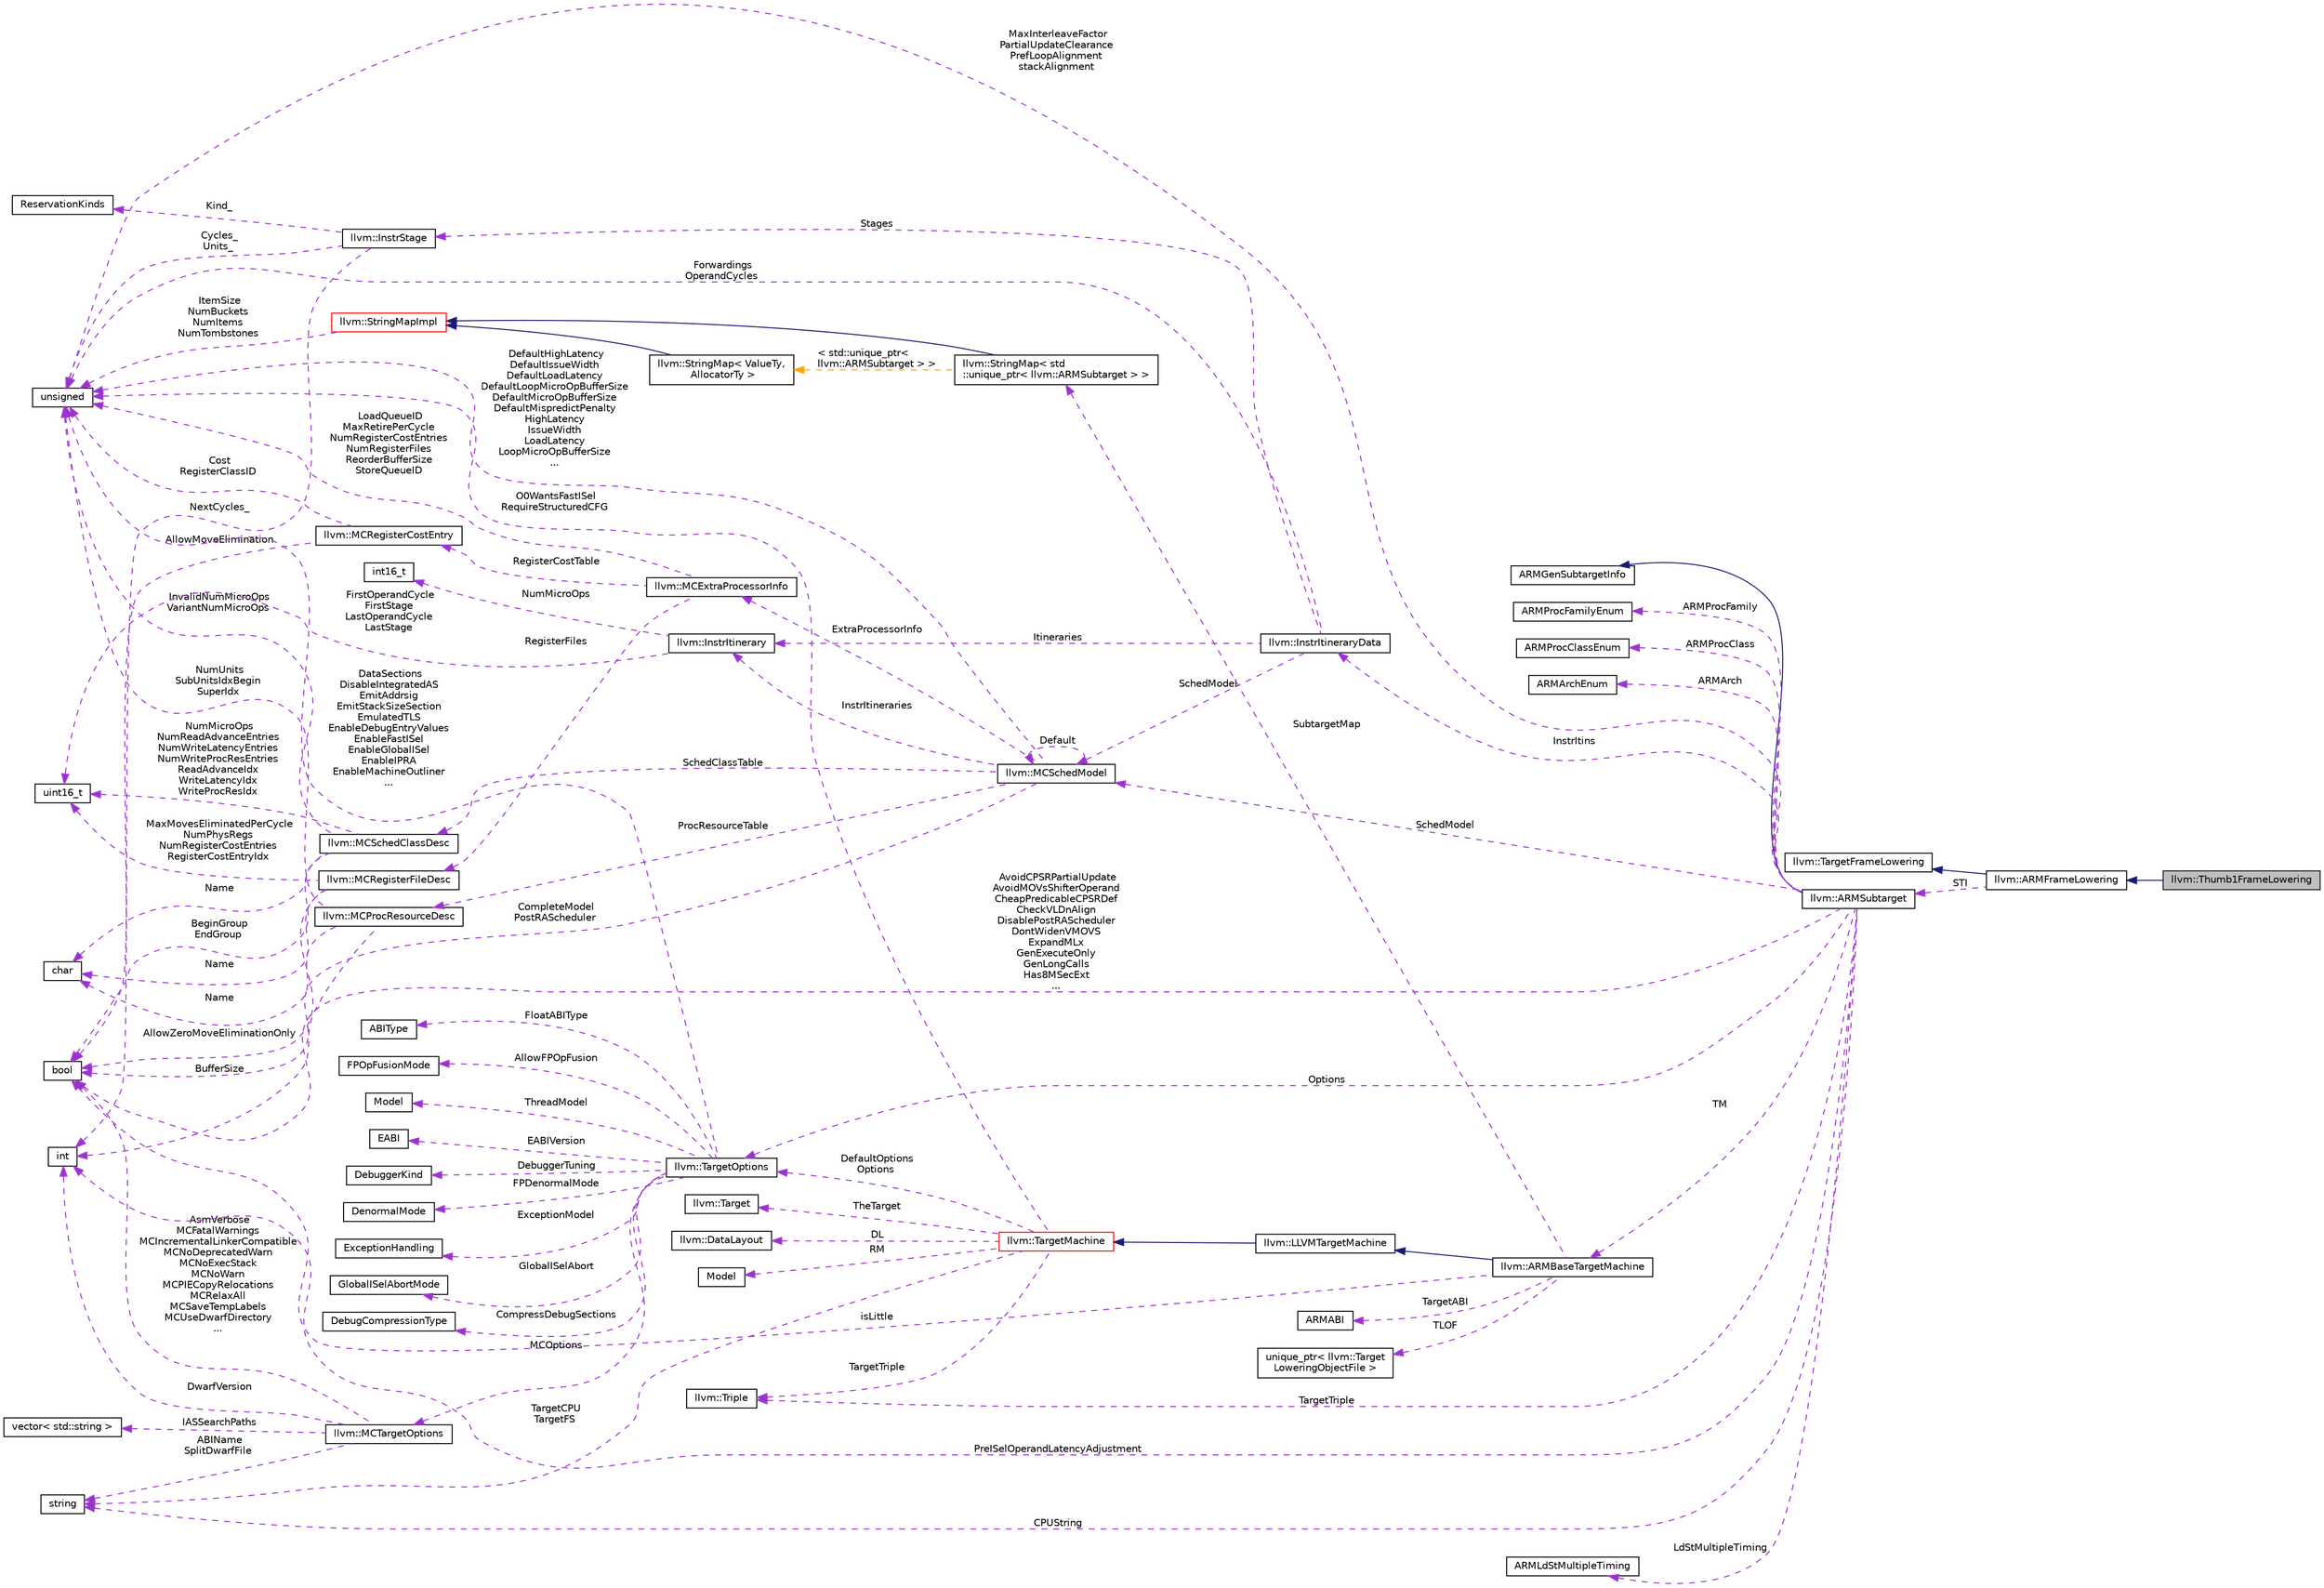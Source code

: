 digraph "llvm::Thumb1FrameLowering"
{
 // LATEX_PDF_SIZE
  bgcolor="transparent";
  edge [fontname="Helvetica",fontsize="10",labelfontname="Helvetica",labelfontsize="10"];
  node [fontname="Helvetica",fontsize="10",shape="box"];
  rankdir="LR";
  Node1 [label="llvm::Thumb1FrameLowering",height=0.2,width=0.4,color="black", fillcolor="grey75", style="filled", fontcolor="black",tooltip=" "];
  Node2 -> Node1 [dir="back",color="midnightblue",fontsize="10",style="solid",fontname="Helvetica"];
  Node2 [label="llvm::ARMFrameLowering",height=0.2,width=0.4,color="black",URL="$classllvm_1_1ARMFrameLowering.html",tooltip=" "];
  Node3 -> Node2 [dir="back",color="midnightblue",fontsize="10",style="solid",fontname="Helvetica"];
  Node3 [label="llvm::TargetFrameLowering",height=0.2,width=0.4,color="black",URL="$classllvm_1_1TargetFrameLowering.html",tooltip="Information about stack frame layout on the target."];
  Node4 -> Node2 [dir="back",color="darkorchid3",fontsize="10",style="dashed",label=" STI" ,fontname="Helvetica"];
  Node4 [label="llvm::ARMSubtarget",height=0.2,width=0.4,color="black",URL="$classllvm_1_1ARMSubtarget.html",tooltip=" "];
  Node5 -> Node4 [dir="back",color="midnightblue",fontsize="10",style="solid",fontname="Helvetica"];
  Node5 [label="ARMGenSubtargetInfo",height=0.2,width=0.4,color="black",URL="$classARMGenSubtargetInfo.html",tooltip=" "];
  Node6 -> Node4 [dir="back",color="darkorchid3",fontsize="10",style="dashed",label=" ARMProcFamily" ,fontname="Helvetica"];
  Node6 [label="ARMProcFamilyEnum",height=0.2,width=0.4,color="black",tooltip=" "];
  Node7 -> Node4 [dir="back",color="darkorchid3",fontsize="10",style="dashed",label=" ARMProcClass" ,fontname="Helvetica"];
  Node7 [label="ARMProcClassEnum",height=0.2,width=0.4,color="black",tooltip=" "];
  Node8 -> Node4 [dir="back",color="darkorchid3",fontsize="10",style="dashed",label=" ARMArch" ,fontname="Helvetica"];
  Node8 [label="ARMArchEnum",height=0.2,width=0.4,color="black",tooltip=" "];
  Node9 -> Node4 [dir="back",color="darkorchid3",fontsize="10",style="dashed",label=" AvoidCPSRPartialUpdate\nAvoidMOVsShifterOperand\nCheapPredicableCPSRDef\nCheckVLDnAlign\nDisablePostRAScheduler\nDontWidenVMOVS\nExpandMLx\nGenExecuteOnly\nGenLongCalls\nHas8MSecExt\n..." ,fontname="Helvetica"];
  Node9 [label="bool",height=0.2,width=0.4,color="black",URL="$classbool.html",tooltip=" "];
  Node10 -> Node4 [dir="back",color="darkorchid3",fontsize="10",style="dashed",label=" MaxInterleaveFactor\nPartialUpdateClearance\nPrefLoopAlignment\nstackAlignment" ,fontname="Helvetica"];
  Node10 [label="unsigned",height=0.2,width=0.4,color="black",URL="$classunsigned.html",tooltip=" "];
  Node11 -> Node4 [dir="back",color="darkorchid3",fontsize="10",style="dashed",label=" CPUString" ,fontname="Helvetica"];
  Node11 [label="string",height=0.2,width=0.4,color="black",tooltip=" "];
  Node12 -> Node4 [dir="back",color="darkorchid3",fontsize="10",style="dashed",label=" LdStMultipleTiming" ,fontname="Helvetica"];
  Node12 [label="ARMLdStMultipleTiming",height=0.2,width=0.4,color="black",tooltip=" "];
  Node13 -> Node4 [dir="back",color="darkorchid3",fontsize="10",style="dashed",label=" PreISelOperandLatencyAdjustment" ,fontname="Helvetica"];
  Node13 [label="int",height=0.2,width=0.4,color="black",tooltip=" "];
  Node14 -> Node4 [dir="back",color="darkorchid3",fontsize="10",style="dashed",label=" TargetTriple" ,fontname="Helvetica"];
  Node14 [label="llvm::Triple",height=0.2,width=0.4,color="black",URL="$classllvm_1_1Triple.html",tooltip="Triple - Helper class for working with autoconf configuration names."];
  Node15 -> Node4 [dir="back",color="darkorchid3",fontsize="10",style="dashed",label=" SchedModel" ,fontname="Helvetica"];
  Node15 [label="llvm::MCSchedModel",height=0.2,width=0.4,color="black",URL="$structllvm_1_1MCSchedModel.html",tooltip="Machine model for scheduling, bundling, and heuristics."];
  Node10 -> Node15 [dir="back",color="darkorchid3",fontsize="10",style="dashed",label=" DefaultHighLatency\nDefaultIssueWidth\nDefaultLoadLatency\nDefaultLoopMicroOpBufferSize\nDefaultMicroOpBufferSize\nDefaultMispredictPenalty\nHighLatency\nIssueWidth\nLoadLatency\nLoopMicroOpBufferSize\n..." ,fontname="Helvetica"];
  Node9 -> Node15 [dir="back",color="darkorchid3",fontsize="10",style="dashed",label=" CompleteModel\nPostRAScheduler" ,fontname="Helvetica"];
  Node16 -> Node15 [dir="back",color="darkorchid3",fontsize="10",style="dashed",label=" ProcResourceTable" ,fontname="Helvetica"];
  Node16 [label="llvm::MCProcResourceDesc",height=0.2,width=0.4,color="black",URL="$structllvm_1_1MCProcResourceDesc.html",tooltip="Define a kind of processor resource that will be modeled by the scheduler."];
  Node17 -> Node16 [dir="back",color="darkorchid3",fontsize="10",style="dashed",label=" Name" ,fontname="Helvetica"];
  Node17 [label="char",height=0.2,width=0.4,color="black",URL="$classchar.html",tooltip=" "];
  Node10 -> Node16 [dir="back",color="darkorchid3",fontsize="10",style="dashed",label=" NumUnits\nSubUnitsIdxBegin\nSuperIdx" ,fontname="Helvetica"];
  Node13 -> Node16 [dir="back",color="darkorchid3",fontsize="10",style="dashed",label=" BufferSize" ,fontname="Helvetica"];
  Node18 -> Node15 [dir="back",color="darkorchid3",fontsize="10",style="dashed",label=" SchedClassTable" ,fontname="Helvetica"];
  Node18 [label="llvm::MCSchedClassDesc",height=0.2,width=0.4,color="black",URL="$structllvm_1_1MCSchedClassDesc.html",tooltip="Summarize the scheduling resources required for an instruction of a particular scheduling class."];
  Node10 -> Node18 [dir="back",color="darkorchid3",fontsize="10",style="dashed",label=" InvalidNumMicroOps\nVariantNumMicroOps" ,fontname="Helvetica"];
  Node17 -> Node18 [dir="back",color="darkorchid3",fontsize="10",style="dashed",label=" Name" ,fontname="Helvetica"];
  Node19 -> Node18 [dir="back",color="darkorchid3",fontsize="10",style="dashed",label=" NumMicroOps\nNumReadAdvanceEntries\nNumWriteLatencyEntries\nNumWriteProcResEntries\nReadAdvanceIdx\nWriteLatencyIdx\nWriteProcResIdx" ,fontname="Helvetica"];
  Node19 [label="uint16_t",height=0.2,width=0.4,color="black",tooltip=" "];
  Node9 -> Node18 [dir="back",color="darkorchid3",fontsize="10",style="dashed",label=" BeginGroup\nEndGroup" ,fontname="Helvetica"];
  Node20 -> Node15 [dir="back",color="darkorchid3",fontsize="10",style="dashed",label=" InstrItineraries" ,fontname="Helvetica"];
  Node20 [label="llvm::InstrItinerary",height=0.2,width=0.4,color="black",URL="$structllvm_1_1InstrItinerary.html",tooltip="An itinerary represents the scheduling information for an instruction."];
  Node21 -> Node20 [dir="back",color="darkorchid3",fontsize="10",style="dashed",label=" NumMicroOps" ,fontname="Helvetica"];
  Node21 [label="int16_t",height=0.2,width=0.4,color="black",tooltip=" "];
  Node19 -> Node20 [dir="back",color="darkorchid3",fontsize="10",style="dashed",label=" FirstOperandCycle\nFirstStage\nLastOperandCycle\nLastStage" ,fontname="Helvetica"];
  Node22 -> Node15 [dir="back",color="darkorchid3",fontsize="10",style="dashed",label=" ExtraProcessorInfo" ,fontname="Helvetica"];
  Node22 [label="llvm::MCExtraProcessorInfo",height=0.2,width=0.4,color="black",URL="$structllvm_1_1MCExtraProcessorInfo.html",tooltip="Provide extra details about the machine processor."];
  Node10 -> Node22 [dir="back",color="darkorchid3",fontsize="10",style="dashed",label=" LoadQueueID\nMaxRetirePerCycle\nNumRegisterCostEntries\nNumRegisterFiles\nReorderBufferSize\nStoreQueueID" ,fontname="Helvetica"];
  Node23 -> Node22 [dir="back",color="darkorchid3",fontsize="10",style="dashed",label=" RegisterFiles" ,fontname="Helvetica"];
  Node23 [label="llvm::MCRegisterFileDesc",height=0.2,width=0.4,color="black",URL="$structllvm_1_1MCRegisterFileDesc.html",tooltip="A register file descriptor."];
  Node17 -> Node23 [dir="back",color="darkorchid3",fontsize="10",style="dashed",label=" Name" ,fontname="Helvetica"];
  Node19 -> Node23 [dir="back",color="darkorchid3",fontsize="10",style="dashed",label=" MaxMovesEliminatedPerCycle\nNumPhysRegs\nNumRegisterCostEntries\nRegisterCostEntryIdx" ,fontname="Helvetica"];
  Node9 -> Node23 [dir="back",color="darkorchid3",fontsize="10",style="dashed",label=" AllowZeroMoveEliminationOnly" ,fontname="Helvetica"];
  Node24 -> Node22 [dir="back",color="darkorchid3",fontsize="10",style="dashed",label=" RegisterCostTable" ,fontname="Helvetica"];
  Node24 [label="llvm::MCRegisterCostEntry",height=0.2,width=0.4,color="black",URL="$structllvm_1_1MCRegisterCostEntry.html",tooltip="Specify the cost of a register definition in terms of number of physical register allocated at regist..."];
  Node10 -> Node24 [dir="back",color="darkorchid3",fontsize="10",style="dashed",label=" Cost\nRegisterClassID" ,fontname="Helvetica"];
  Node9 -> Node24 [dir="back",color="darkorchid3",fontsize="10",style="dashed",label=" AllowMoveElimination" ,fontname="Helvetica"];
  Node15 -> Node15 [dir="back",color="darkorchid3",fontsize="10",style="dashed",label=" Default" ,fontname="Helvetica"];
  Node25 -> Node4 [dir="back",color="darkorchid3",fontsize="10",style="dashed",label=" InstrItins" ,fontname="Helvetica"];
  Node25 [label="llvm::InstrItineraryData",height=0.2,width=0.4,color="black",URL="$classllvm_1_1InstrItineraryData.html",tooltip="Itinerary data supplied by a subtarget to be used by a target."];
  Node15 -> Node25 [dir="back",color="darkorchid3",fontsize="10",style="dashed",label=" SchedModel" ,fontname="Helvetica"];
  Node26 -> Node25 [dir="back",color="darkorchid3",fontsize="10",style="dashed",label=" Stages" ,fontname="Helvetica"];
  Node26 [label="llvm::InstrStage",height=0.2,width=0.4,color="black",URL="$structllvm_1_1InstrStage.html",tooltip="These values represent a non-pipelined step in the execution of an instruction."];
  Node10 -> Node26 [dir="back",color="darkorchid3",fontsize="10",style="dashed",label=" Cycles_\nUnits_" ,fontname="Helvetica"];
  Node13 -> Node26 [dir="back",color="darkorchid3",fontsize="10",style="dashed",label=" NextCycles_" ,fontname="Helvetica"];
  Node27 -> Node26 [dir="back",color="darkorchid3",fontsize="10",style="dashed",label=" Kind_" ,fontname="Helvetica"];
  Node27 [label="ReservationKinds",height=0.2,width=0.4,color="black",tooltip=" "];
  Node10 -> Node25 [dir="back",color="darkorchid3",fontsize="10",style="dashed",label=" Forwardings\nOperandCycles" ,fontname="Helvetica"];
  Node20 -> Node25 [dir="back",color="darkorchid3",fontsize="10",style="dashed",label=" Itineraries" ,fontname="Helvetica"];
  Node28 -> Node4 [dir="back",color="darkorchid3",fontsize="10",style="dashed",label=" Options" ,fontname="Helvetica"];
  Node28 [label="llvm::TargetOptions",height=0.2,width=0.4,color="black",URL="$classllvm_1_1TargetOptions.html",tooltip=" "];
  Node10 -> Node28 [dir="back",color="darkorchid3",fontsize="10",style="dashed",label=" DataSections\nDisableIntegratedAS\nEmitAddrsig\nEmitStackSizeSection\nEmulatedTLS\nEnableDebugEntryValues\nEnableFastISel\nEnableGlobalISel\nEnableIPRA\nEnableMachineOutliner\n..." ,fontname="Helvetica"];
  Node29 -> Node28 [dir="back",color="darkorchid3",fontsize="10",style="dashed",label=" GlobalISelAbort" ,fontname="Helvetica"];
  Node29 [label="GlobalISelAbortMode",height=0.2,width=0.4,color="black",tooltip=" "];
  Node30 -> Node28 [dir="back",color="darkorchid3",fontsize="10",style="dashed",label=" CompressDebugSections" ,fontname="Helvetica"];
  Node30 [label="DebugCompressionType",height=0.2,width=0.4,color="black",tooltip=" "];
  Node31 -> Node28 [dir="back",color="darkorchid3",fontsize="10",style="dashed",label=" FloatABIType" ,fontname="Helvetica"];
  Node31 [label="ABIType",height=0.2,width=0.4,color="black",tooltip=" "];
  Node32 -> Node28 [dir="back",color="darkorchid3",fontsize="10",style="dashed",label=" AllowFPOpFusion" ,fontname="Helvetica"];
  Node32 [label="FPOpFusionMode",height=0.2,width=0.4,color="black",tooltip=" "];
  Node33 -> Node28 [dir="back",color="darkorchid3",fontsize="10",style="dashed",label=" ThreadModel" ,fontname="Helvetica"];
  Node33 [label="Model",height=0.2,width=0.4,color="black",tooltip=" "];
  Node34 -> Node28 [dir="back",color="darkorchid3",fontsize="10",style="dashed",label=" EABIVersion" ,fontname="Helvetica"];
  Node34 [label="EABI",height=0.2,width=0.4,color="black",tooltip=" "];
  Node35 -> Node28 [dir="back",color="darkorchid3",fontsize="10",style="dashed",label=" DebuggerTuning" ,fontname="Helvetica"];
  Node35 [label="DebuggerKind",height=0.2,width=0.4,color="black",tooltip=" "];
  Node36 -> Node28 [dir="back",color="darkorchid3",fontsize="10",style="dashed",label=" FPDenormalMode" ,fontname="Helvetica"];
  Node36 [label="DenormalMode",height=0.2,width=0.4,color="black",tooltip=" "];
  Node37 -> Node28 [dir="back",color="darkorchid3",fontsize="10",style="dashed",label=" ExceptionModel" ,fontname="Helvetica"];
  Node37 [label="ExceptionHandling",height=0.2,width=0.4,color="black",tooltip=" "];
  Node38 -> Node28 [dir="back",color="darkorchid3",fontsize="10",style="dashed",label=" MCOptions" ,fontname="Helvetica"];
  Node38 [label="llvm::MCTargetOptions",height=0.2,width=0.4,color="black",URL="$classllvm_1_1MCTargetOptions.html",tooltip=" "];
  Node9 -> Node38 [dir="back",color="darkorchid3",fontsize="10",style="dashed",label=" AsmVerbose\nMCFatalWarnings\nMCIncrementalLinkerCompatible\nMCNoDeprecatedWarn\nMCNoExecStack\nMCNoWarn\nMCPIECopyRelocations\nMCRelaxAll\nMCSaveTempLabels\nMCUseDwarfDirectory\n..." ,fontname="Helvetica"];
  Node13 -> Node38 [dir="back",color="darkorchid3",fontsize="10",style="dashed",label=" DwarfVersion" ,fontname="Helvetica"];
  Node11 -> Node38 [dir="back",color="darkorchid3",fontsize="10",style="dashed",label=" ABIName\nSplitDwarfFile" ,fontname="Helvetica"];
  Node39 -> Node38 [dir="back",color="darkorchid3",fontsize="10",style="dashed",label=" IASSearchPaths" ,fontname="Helvetica"];
  Node39 [label="vector\< std::string \>",height=0.2,width=0.4,color="black",tooltip=" "];
  Node40 -> Node4 [dir="back",color="darkorchid3",fontsize="10",style="dashed",label=" TM" ,fontname="Helvetica"];
  Node40 [label="llvm::ARMBaseTargetMachine",height=0.2,width=0.4,color="black",URL="$classllvm_1_1ARMBaseTargetMachine.html",tooltip=" "];
  Node41 -> Node40 [dir="back",color="midnightblue",fontsize="10",style="solid",fontname="Helvetica"];
  Node41 [label="llvm::LLVMTargetMachine",height=0.2,width=0.4,color="black",URL="$classllvm_1_1LLVMTargetMachine.html",tooltip="This class describes a target machine that is implemented with the LLVM target-independent code gener..."];
  Node42 -> Node41 [dir="back",color="midnightblue",fontsize="10",style="solid",fontname="Helvetica"];
  Node42 [label="llvm::TargetMachine",height=0.2,width=0.4,color="red",URL="$classllvm_1_1TargetMachine.html",tooltip="Primary interface to the complete machine description for the target machine."];
  Node43 -> Node42 [dir="back",color="darkorchid3",fontsize="10",style="dashed",label=" TheTarget" ,fontname="Helvetica"];
  Node43 [label="llvm::Target",height=0.2,width=0.4,color="black",URL="$classllvm_1_1Target.html",tooltip="Target - Wrapper for Target specific information."];
  Node44 -> Node42 [dir="back",color="darkorchid3",fontsize="10",style="dashed",label=" DL" ,fontname="Helvetica"];
  Node44 [label="llvm::DataLayout",height=0.2,width=0.4,color="black",URL="$classllvm_1_1DataLayout.html",tooltip="A parsed version of the target data layout string in and methods for querying it."];
  Node14 -> Node42 [dir="back",color="darkorchid3",fontsize="10",style="dashed",label=" TargetTriple" ,fontname="Helvetica"];
  Node11 -> Node42 [dir="back",color="darkorchid3",fontsize="10",style="dashed",label=" TargetCPU\nTargetFS" ,fontname="Helvetica"];
  Node45 -> Node42 [dir="back",color="darkorchid3",fontsize="10",style="dashed",label=" RM" ,fontname="Helvetica"];
  Node45 [label="Model",height=0.2,width=0.4,color="black",tooltip=" "];
  Node10 -> Node42 [dir="back",color="darkorchid3",fontsize="10",style="dashed",label=" O0WantsFastISel\nRequireStructuredCFG" ,fontname="Helvetica"];
  Node28 -> Node42 [dir="back",color="darkorchid3",fontsize="10",style="dashed",label=" DefaultOptions\nOptions" ,fontname="Helvetica"];
  Node52 -> Node40 [dir="back",color="darkorchid3",fontsize="10",style="dashed",label=" TargetABI" ,fontname="Helvetica"];
  Node52 [label="ARMABI",height=0.2,width=0.4,color="black",tooltip=" "];
  Node53 -> Node40 [dir="back",color="darkorchid3",fontsize="10",style="dashed",label=" TLOF" ,fontname="Helvetica"];
  Node53 [label="unique_ptr\< llvm::Target\lLoweringObjectFile \>",height=0.2,width=0.4,color="black",tooltip=" "];
  Node9 -> Node40 [dir="back",color="darkorchid3",fontsize="10",style="dashed",label=" isLittle" ,fontname="Helvetica"];
  Node54 -> Node40 [dir="back",color="darkorchid3",fontsize="10",style="dashed",label=" SubtargetMap" ,fontname="Helvetica"];
  Node54 [label="llvm::StringMap\< std\l::unique_ptr\< llvm::ARMSubtarget \> \>",height=0.2,width=0.4,color="black",URL="$classllvm_1_1StringMap.html",tooltip=" "];
  Node55 -> Node54 [dir="back",color="midnightblue",fontsize="10",style="solid",fontname="Helvetica"];
  Node55 [label="llvm::StringMapImpl",height=0.2,width=0.4,color="red",URL="$classllvm_1_1StringMapImpl.html",tooltip="StringMapImpl - This is the base class of StringMap that is shared among all of its instantiations."];
  Node10 -> Node55 [dir="back",color="darkorchid3",fontsize="10",style="dashed",label=" ItemSize\nNumBuckets\nNumItems\nNumTombstones" ,fontname="Helvetica"];
  Node57 -> Node54 [dir="back",color="orange",fontsize="10",style="dashed",label=" \< std::unique_ptr\<\l llvm::ARMSubtarget \> \>" ,fontname="Helvetica"];
  Node57 [label="llvm::StringMap\< ValueTy,\l AllocatorTy \>",height=0.2,width=0.4,color="black",URL="$classllvm_1_1StringMap.html",tooltip="StringMap - This is an unconventional map that is specialized for handling keys that are \"strings\",..."];
  Node55 -> Node57 [dir="back",color="midnightblue",fontsize="10",style="solid",fontname="Helvetica"];
}
